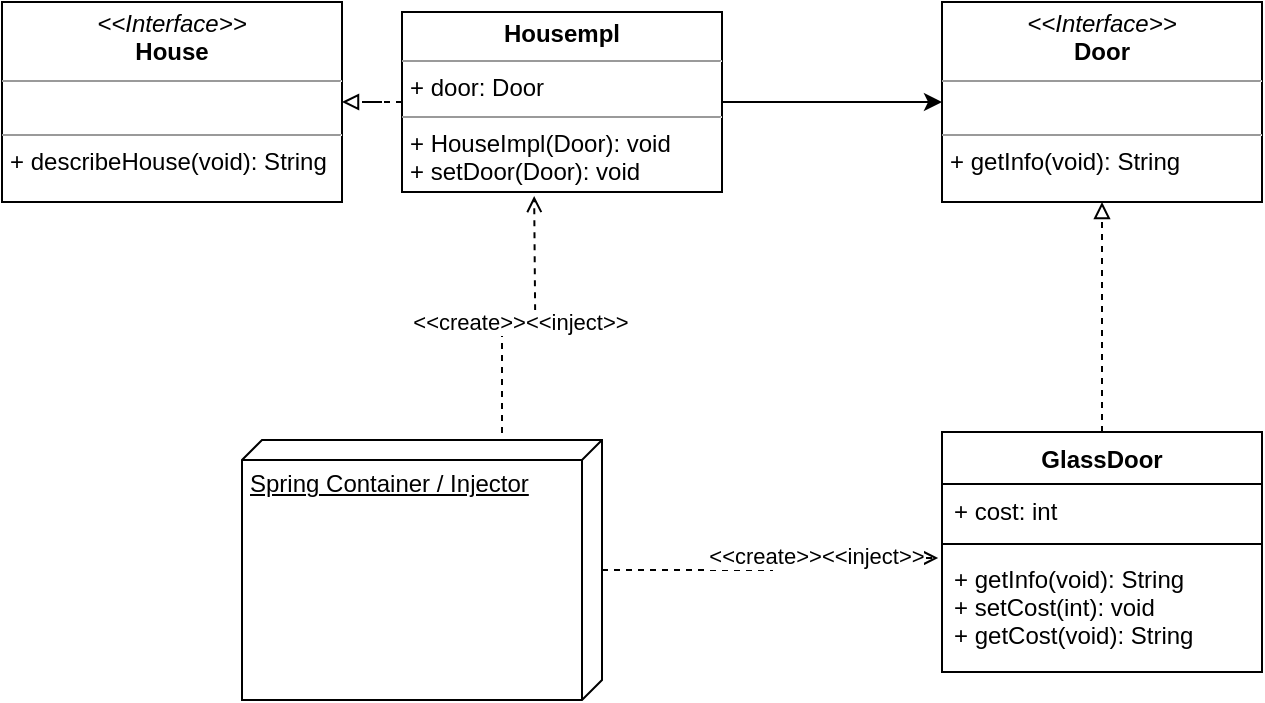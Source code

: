 <mxfile version="13.6.0" type="device"><diagram id="DZijFe785yx__IHTgDoB" name="Page-1"><mxGraphModel dx="786" dy="523" grid="1" gridSize="10" guides="1" tooltips="1" connect="1" arrows="1" fold="1" page="1" pageScale="1" pageWidth="850" pageHeight="1100" math="0" shadow="0"><root><mxCell id="0"/><mxCell id="1" parent="0"/><mxCell id="rc8nk7eT7vrTzJrXr8Wm-15" style="edgeStyle=orthogonalEdgeStyle;rounded=0;orthogonalLoop=1;jettySize=auto;html=1;entryX=1;entryY=0.5;entryDx=0;entryDy=0;dashed=1;startArrow=none;startFill=0;endArrow=block;endFill=0;" parent="1" source="rc8nk7eT7vrTzJrXr8Wm-5" target="rc8nk7eT7vrTzJrXr8Wm-8" edge="1"><mxGeometry relative="1" as="geometry"/></mxCell><mxCell id="rc8nk7eT7vrTzJrXr8Wm-16" style="edgeStyle=orthogonalEdgeStyle;rounded=0;orthogonalLoop=1;jettySize=auto;html=1;entryX=0;entryY=0.5;entryDx=0;entryDy=0;startArrow=none;startFill=0;endArrow=classic;endFill=1;" parent="1" source="rc8nk7eT7vrTzJrXr8Wm-5" target="rc8nk7eT7vrTzJrXr8Wm-7" edge="1"><mxGeometry relative="1" as="geometry"/></mxCell><mxCell id="rc8nk7eT7vrTzJrXr8Wm-5" value="&lt;p style=&quot;margin: 4px 0px 0px ; text-align: center&quot;&gt;&lt;b&gt;&lt;font style=&quot;font-size: 12px&quot;&gt;Housempl&lt;/font&gt;&lt;/b&gt;&lt;/p&gt;&lt;hr size=&quot;1&quot;&gt;&lt;p style=&quot;margin: 0px 0px 0px 4px&quot;&gt;&lt;font style=&quot;font-size: 12px&quot;&gt;+ door: Door&lt;/font&gt;&lt;/p&gt;&lt;hr size=&quot;1&quot;&gt;&lt;p style=&quot;margin: 0px 0px 0px 4px&quot;&gt;&lt;font style=&quot;font-size: 12px&quot;&gt;+&amp;nbsp;&lt;span style=&quot;background-color: rgb(255 , 255 , 255)&quot;&gt;HouseImpl&lt;/span&gt;&lt;span&gt;(Door): void&lt;/span&gt;&lt;/font&gt;&lt;/p&gt;&lt;p style=&quot;margin: 0px 0px 0px 4px&quot;&gt;&lt;font style=&quot;font-size: 12px&quot;&gt;+&amp;nbsp;&lt;span style=&quot;background-color: rgb(255 , 255 , 255)&quot;&gt;setDoor(Door): void&lt;/span&gt;&lt;/font&gt;&lt;/p&gt;" style="verticalAlign=top;align=left;overflow=fill;fontSize=12;fontFamily=Helvetica;html=1;" parent="1" vertex="1"><mxGeometry x="280" y="80" width="160" height="90" as="geometry"/></mxCell><mxCell id="rc8nk7eT7vrTzJrXr8Wm-7" value="&lt;p style=&quot;margin: 0px ; margin-top: 4px ; text-align: center&quot;&gt;&lt;i&gt;&amp;lt;&amp;lt;Interface&amp;gt;&amp;gt;&lt;/i&gt;&lt;br&gt;&lt;b&gt;Door&lt;/b&gt;&lt;/p&gt;&lt;hr size=&quot;1&quot;&gt;&lt;p style=&quot;margin: 0px ; margin-left: 4px&quot;&gt;&lt;br&gt;&lt;/p&gt;&lt;hr size=&quot;1&quot;&gt;&lt;p style=&quot;margin: 0px ; margin-left: 4px&quot;&gt;+ getInfo(void): String&lt;br&gt;&lt;/p&gt;" style="verticalAlign=top;align=left;overflow=fill;fontSize=12;fontFamily=Helvetica;html=1;" parent="1" vertex="1"><mxGeometry x="550" y="75" width="160" height="100" as="geometry"/></mxCell><mxCell id="rc8nk7eT7vrTzJrXr8Wm-8" value="&lt;p style=&quot;margin: 0px ; margin-top: 4px ; text-align: center&quot;&gt;&lt;i&gt;&amp;lt;&amp;lt;Interface&amp;gt;&amp;gt;&lt;/i&gt;&lt;br&gt;&lt;b&gt;House&lt;/b&gt;&lt;/p&gt;&lt;hr size=&quot;1&quot;&gt;&lt;p style=&quot;margin: 0px ; margin-left: 4px&quot;&gt;&lt;br&gt;&lt;/p&gt;&lt;hr size=&quot;1&quot;&gt;&lt;p style=&quot;margin: 0px ; margin-left: 4px&quot;&gt;+ describeHouse(void): String&lt;br&gt;&lt;/p&gt;" style="verticalAlign=top;align=left;overflow=fill;fontSize=12;fontFamily=Helvetica;html=1;" parent="1" vertex="1"><mxGeometry x="80" y="75" width="170" height="100" as="geometry"/></mxCell><mxCell id="rc8nk7eT7vrTzJrXr8Wm-13" style="edgeStyle=orthogonalEdgeStyle;rounded=0;orthogonalLoop=1;jettySize=auto;html=1;entryX=0.5;entryY=1;entryDx=0;entryDy=0;endArrow=block;endFill=0;dashed=1;exitX=0.5;exitY=0;exitDx=0;exitDy=0;" parent="1" source="r2IMOkFItDROZ4Z5iU3j-1" target="rc8nk7eT7vrTzJrXr8Wm-7" edge="1"><mxGeometry relative="1" as="geometry"><mxPoint x="635" y="280" as="sourcePoint"/></mxGeometry></mxCell><mxCell id="rc8nk7eT7vrTzJrXr8Wm-18" style="edgeStyle=orthogonalEdgeStyle;rounded=0;orthogonalLoop=1;jettySize=auto;html=1;entryX=0.413;entryY=1.022;entryDx=0;entryDy=0;entryPerimeter=0;dashed=1;startArrow=none;startFill=0;endArrow=open;endFill=0;" parent="1" edge="1"><mxGeometry relative="1" as="geometry"><mxPoint x="350" y="294" as="sourcePoint"/><mxPoint x="346.08" y="171.98" as="targetPoint"/></mxGeometry></mxCell><mxCell id="rc8nk7eT7vrTzJrXr8Wm-20" value="&amp;lt;&amp;lt;create&amp;gt;&amp;gt;&amp;lt;&amp;lt;inject&amp;gt;&amp;gt;" style="edgeLabel;html=1;align=center;verticalAlign=middle;resizable=0;points=[];" parent="rc8nk7eT7vrTzJrXr8Wm-18" vertex="1" connectable="0"><mxGeometry x="0.165" y="-1" relative="1" as="geometry"><mxPoint x="-3" as="offset"/></mxGeometry></mxCell><mxCell id="rc8nk7eT7vrTzJrXr8Wm-19" style="edgeStyle=orthogonalEdgeStyle;rounded=0;orthogonalLoop=1;jettySize=auto;html=1;entryX=-0.012;entryY=0.05;entryDx=0;entryDy=0;dashed=1;startArrow=none;startFill=0;endArrow=open;endFill=0;entryPerimeter=0;" parent="1" source="rc8nk7eT7vrTzJrXr8Wm-17" target="r2IMOkFItDROZ4Z5iU3j-4" edge="1"><mxGeometry relative="1" as="geometry"><mxPoint x="537.91" y="299.372" as="targetPoint"/></mxGeometry></mxCell><mxCell id="rc8nk7eT7vrTzJrXr8Wm-22" value="&amp;lt;&amp;lt;create&amp;gt;&amp;gt;&amp;lt;&amp;lt;inject&amp;gt;&amp;gt;" style="edgeLabel;html=1;align=center;verticalAlign=middle;resizable=0;points=[];" parent="rc8nk7eT7vrTzJrXr8Wm-19" vertex="1" connectable="0"><mxGeometry x="0.301" y="1" relative="1" as="geometry"><mxPoint as="offset"/></mxGeometry></mxCell><mxCell id="rc8nk7eT7vrTzJrXr8Wm-17" value="Spring Container / Injector" style="verticalAlign=top;align=left;spacingTop=8;spacingLeft=2;spacingRight=12;shape=cube;size=10;direction=south;fontStyle=4;html=1;" parent="1" vertex="1"><mxGeometry x="200" y="294" width="180" height="130" as="geometry"/></mxCell><mxCell id="r2IMOkFItDROZ4Z5iU3j-1" value="GlassDoor" style="swimlane;fontStyle=1;align=center;verticalAlign=top;childLayout=stackLayout;horizontal=1;startSize=26;horizontalStack=0;resizeParent=1;resizeParentMax=0;resizeLast=0;collapsible=1;marginBottom=0;" vertex="1" parent="1"><mxGeometry x="550" y="290" width="160" height="120" as="geometry"/></mxCell><mxCell id="r2IMOkFItDROZ4Z5iU3j-2" value="+ cost: int" style="text;strokeColor=none;fillColor=none;align=left;verticalAlign=top;spacingLeft=4;spacingRight=4;overflow=hidden;rotatable=0;points=[[0,0.5],[1,0.5]];portConstraint=eastwest;" vertex="1" parent="r2IMOkFItDROZ4Z5iU3j-1"><mxGeometry y="26" width="160" height="26" as="geometry"/></mxCell><mxCell id="r2IMOkFItDROZ4Z5iU3j-3" value="" style="line;strokeWidth=1;fillColor=none;align=left;verticalAlign=middle;spacingTop=-1;spacingLeft=3;spacingRight=3;rotatable=0;labelPosition=right;points=[];portConstraint=eastwest;" vertex="1" parent="r2IMOkFItDROZ4Z5iU3j-1"><mxGeometry y="52" width="160" height="8" as="geometry"/></mxCell><mxCell id="r2IMOkFItDROZ4Z5iU3j-4" value="+ getInfo(void): String&#10;+ setCost(int): void&#10;+ getCost(void): String&#10;" style="text;strokeColor=none;fillColor=none;align=left;verticalAlign=top;spacingLeft=4;spacingRight=4;overflow=hidden;rotatable=0;points=[[0,0.5],[1,0.5]];portConstraint=eastwest;" vertex="1" parent="r2IMOkFItDROZ4Z5iU3j-1"><mxGeometry y="60" width="160" height="60" as="geometry"/></mxCell></root></mxGraphModel></diagram></mxfile>
